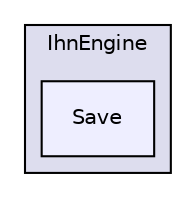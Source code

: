 digraph "C:/Programming/Games/IhnEngine/MaceSwinger/lib/IhnEngine/IhnEngine/Save" {
  compound=true
  node [ fontsize="10", fontname="Helvetica"];
  edge [ labelfontsize="10", labelfontname="Helvetica"];
  subgraph clusterdir_1d2e75f246cceb230aa7f7be7c49a8eb {
    graph [ bgcolor="#ddddee", pencolor="black", label="IhnEngine" fontname="Helvetica", fontsize="10", URL="dir_1d2e75f246cceb230aa7f7be7c49a8eb.html"]
  dir_83c09712ed65f9851dfb3b869af8d18c [shape=box, label="Save", style="filled", fillcolor="#eeeeff", pencolor="black", URL="dir_83c09712ed65f9851dfb3b869af8d18c.html"];
  }
}
